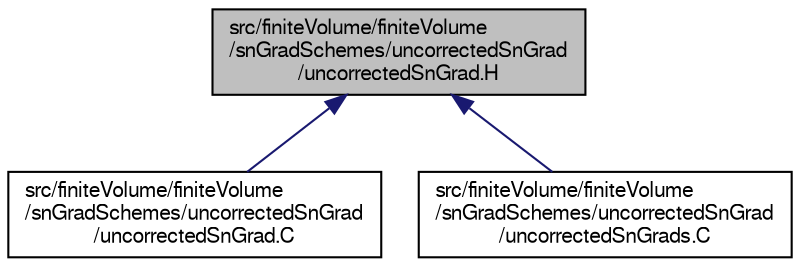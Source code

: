 digraph "src/finiteVolume/finiteVolume/snGradSchemes/uncorrectedSnGrad/uncorrectedSnGrad.H"
{
  bgcolor="transparent";
  edge [fontname="FreeSans",fontsize="10",labelfontname="FreeSans",labelfontsize="10"];
  node [fontname="FreeSans",fontsize="10",shape=record];
  Node80 [label="src/finiteVolume/finiteVolume\l/snGradSchemes/uncorrectedSnGrad\l/uncorrectedSnGrad.H",height=0.2,width=0.4,color="black", fillcolor="grey75", style="filled", fontcolor="black"];
  Node80 -> Node81 [dir="back",color="midnightblue",fontsize="10",style="solid",fontname="FreeSans"];
  Node81 [label="src/finiteVolume/finiteVolume\l/snGradSchemes/uncorrectedSnGrad\l/uncorrectedSnGrad.C",height=0.2,width=0.4,color="black",URL="$a03260.html",tooltip="Simple central-difference snGrad scheme without non-orthogonal correction. "];
  Node80 -> Node82 [dir="back",color="midnightblue",fontsize="10",style="solid",fontname="FreeSans"];
  Node82 [label="src/finiteVolume/finiteVolume\l/snGradSchemes/uncorrectedSnGrad\l/uncorrectedSnGrads.C",height=0.2,width=0.4,color="black",URL="$a03266.html",tooltip="Simple central-difference snGrad scheme without non-orthogonal correction. "];
}
